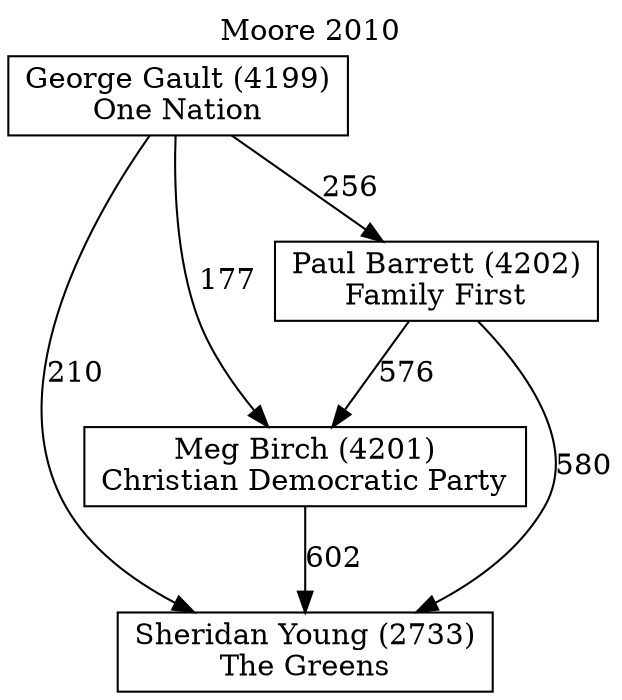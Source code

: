 // House preference flow
digraph "Sheridan Young (2733)_Moore_2010" {
	graph [label="Moore 2010" labelloc=t mclimit=10]
	node [shape=box]
	"Sheridan Young (2733)" [label="Sheridan Young (2733)
The Greens"]
	"Meg Birch (4201)" [label="Meg Birch (4201)
Christian Democratic Party"]
	"Paul Barrett (4202)" [label="Paul Barrett (4202)
Family First"]
	"George Gault (4199)" [label="George Gault (4199)
One Nation"]
	"Sheridan Young (2733)" [label="Sheridan Young (2733)
The Greens"]
	"Paul Barrett (4202)" [label="Paul Barrett (4202)
Family First"]
	"George Gault (4199)" [label="George Gault (4199)
One Nation"]
	"Sheridan Young (2733)" [label="Sheridan Young (2733)
The Greens"]
	"George Gault (4199)" [label="George Gault (4199)
One Nation"]
	"George Gault (4199)" [label="George Gault (4199)
One Nation"]
	"Paul Barrett (4202)" [label="Paul Barrett (4202)
Family First"]
	"George Gault (4199)" [label="George Gault (4199)
One Nation"]
	"George Gault (4199)" [label="George Gault (4199)
One Nation"]
	"Meg Birch (4201)" [label="Meg Birch (4201)
Christian Democratic Party"]
	"Paul Barrett (4202)" [label="Paul Barrett (4202)
Family First"]
	"George Gault (4199)" [label="George Gault (4199)
One Nation"]
	"Meg Birch (4201)" [label="Meg Birch (4201)
Christian Democratic Party"]
	"George Gault (4199)" [label="George Gault (4199)
One Nation"]
	"George Gault (4199)" [label="George Gault (4199)
One Nation"]
	"Paul Barrett (4202)" [label="Paul Barrett (4202)
Family First"]
	"George Gault (4199)" [label="George Gault (4199)
One Nation"]
	"George Gault (4199)" [label="George Gault (4199)
One Nation"]
	"Meg Birch (4201)" -> "Sheridan Young (2733)" [label=602]
	"Paul Barrett (4202)" -> "Meg Birch (4201)" [label=576]
	"George Gault (4199)" -> "Paul Barrett (4202)" [label=256]
	"Paul Barrett (4202)" -> "Sheridan Young (2733)" [label=580]
	"George Gault (4199)" -> "Sheridan Young (2733)" [label=210]
	"George Gault (4199)" -> "Meg Birch (4201)" [label=177]
}

